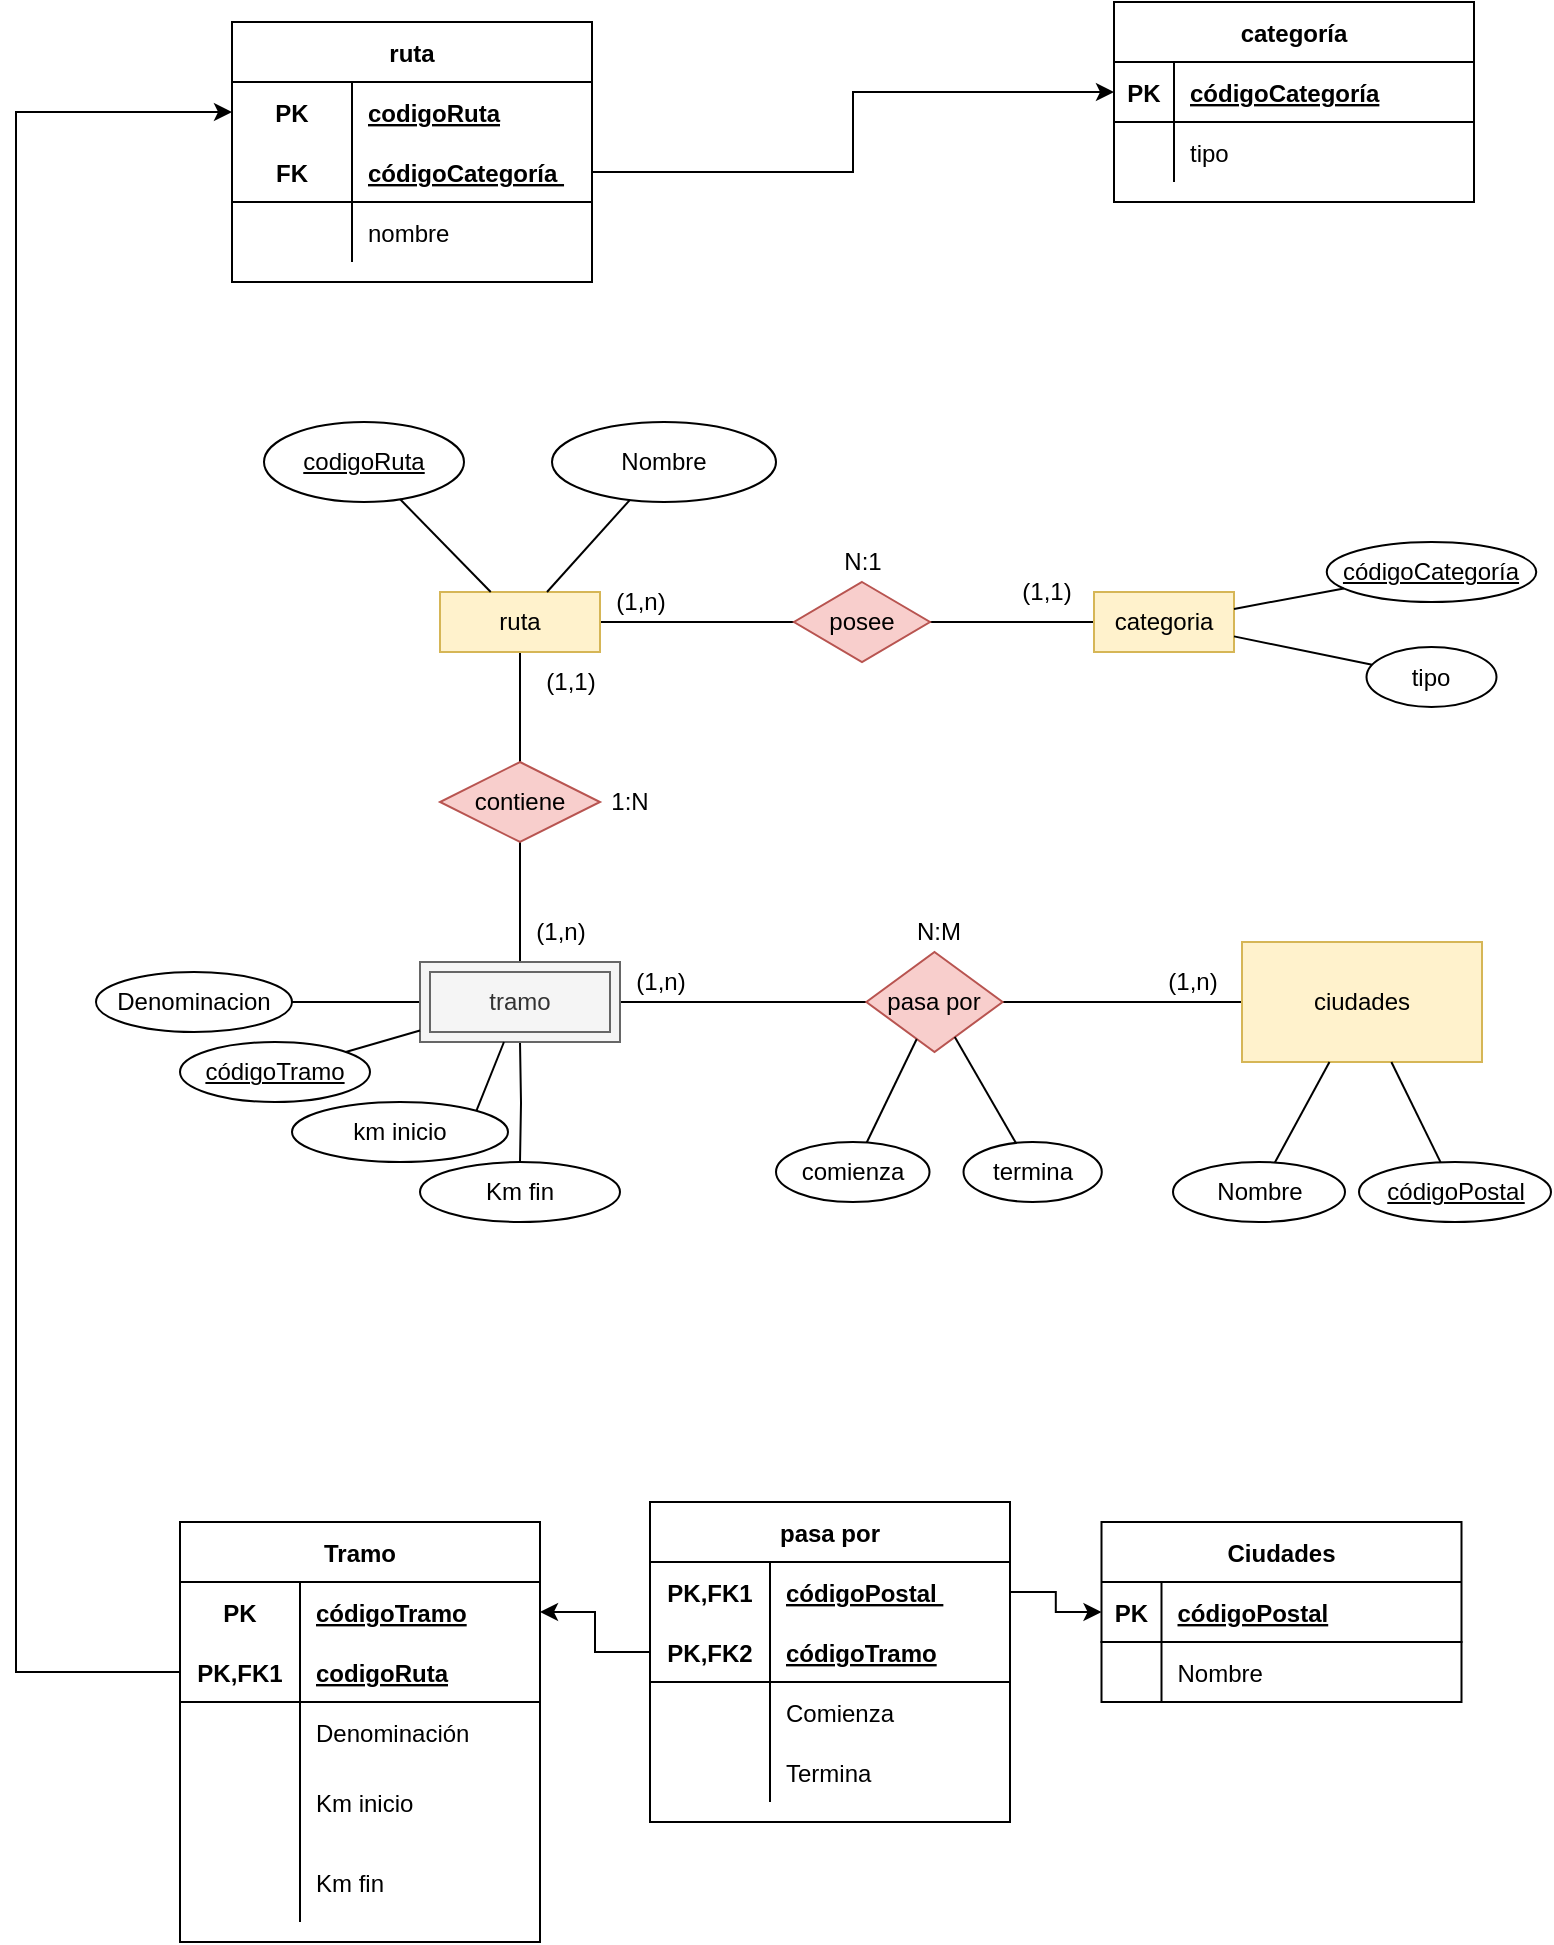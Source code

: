 <mxfile version="20.4.0" type="github">
  <diagram id="KRlwMLuU-Q57Mkn1bWSh" name="Page-1">
    <mxGraphModel dx="1100" dy="2101" grid="1" gridSize="10" guides="1" tooltips="1" connect="1" arrows="1" fold="1" page="1" pageScale="1" pageWidth="827" pageHeight="1169" math="0" shadow="0">
      <root>
        <mxCell id="0" />
        <mxCell id="1" parent="0" />
        <mxCell id="Nnzr_GY6lDxuYCMWYDKy-19" style="edgeStyle=orthogonalEdgeStyle;rounded=0;orthogonalLoop=1;jettySize=auto;html=1;endArrow=none;endFill=0;" parent="1" source="Nnzr_GY6lDxuYCMWYDKy-4" target="Nnzr_GY6lDxuYCMWYDKy-18" edge="1">
          <mxGeometry relative="1" as="geometry" />
        </mxCell>
        <mxCell id="3IoF0hXhuzRsBuDb1XvG-8" value="" style="edgeStyle=orthogonalEdgeStyle;rounded=0;orthogonalLoop=1;jettySize=auto;html=1;endArrow=none;endFill=0;" parent="1" source="Nnzr_GY6lDxuYCMWYDKy-4" target="3IoF0hXhuzRsBuDb1XvG-7" edge="1">
          <mxGeometry relative="1" as="geometry" />
        </mxCell>
        <mxCell id="Nnzr_GY6lDxuYCMWYDKy-4" value="ruta" style="whiteSpace=wrap;html=1;align=center;fillColor=#fff2cc;strokeColor=#d6b656;" parent="1" vertex="1">
          <mxGeometry x="222" y="-105" width="80" height="30" as="geometry" />
        </mxCell>
        <mxCell id="Nnzr_GY6lDxuYCMWYDKy-6" value="codigoRuta" style="ellipse;whiteSpace=wrap;html=1;align=center;fontStyle=4;" parent="1" vertex="1">
          <mxGeometry x="134" y="-190" width="100" height="40" as="geometry" />
        </mxCell>
        <mxCell id="Nnzr_GY6lDxuYCMWYDKy-20" style="edgeStyle=orthogonalEdgeStyle;rounded=0;orthogonalLoop=1;jettySize=auto;html=1;entryX=0.5;entryY=0;entryDx=0;entryDy=0;endArrow=none;endFill=0;" parent="1" source="Nnzr_GY6lDxuYCMWYDKy-18" target="Nnzr_GY6lDxuYCMWYDKy-32" edge="1">
          <mxGeometry relative="1" as="geometry">
            <mxPoint x="717" y="-290" as="targetPoint" />
          </mxGeometry>
        </mxCell>
        <mxCell id="Nnzr_GY6lDxuYCMWYDKy-18" value="contiene" style="shape=rhombus;perimeter=rhombusPerimeter;whiteSpace=wrap;html=1;align=center;fillColor=#f8cecc;strokeColor=#b85450;" parent="1" vertex="1">
          <mxGeometry x="222" y="-20" width="80" height="40" as="geometry" />
        </mxCell>
        <mxCell id="Nnzr_GY6lDxuYCMWYDKy-22" value="(1,n)" style="text;html=1;align=center;verticalAlign=middle;resizable=0;points=[];autosize=1;strokeColor=none;fillColor=none;" parent="1" vertex="1">
          <mxGeometry x="257" y="50" width="50" height="30" as="geometry" />
        </mxCell>
        <mxCell id="Nnzr_GY6lDxuYCMWYDKy-23" value="(1,1)" style="text;html=1;align=center;verticalAlign=middle;resizable=0;points=[];autosize=1;strokeColor=none;fillColor=none;" parent="1" vertex="1">
          <mxGeometry x="262" y="-75" width="50" height="30" as="geometry" />
        </mxCell>
        <mxCell id="Nnzr_GY6lDxuYCMWYDKy-24" value="km inicio" style="ellipse;whiteSpace=wrap;html=1;" parent="1" vertex="1">
          <mxGeometry x="148" y="150" width="108" height="30" as="geometry" />
        </mxCell>
        <mxCell id="Nnzr_GY6lDxuYCMWYDKy-28" value="Km fin" style="ellipse;whiteSpace=wrap;html=1;" parent="1" vertex="1">
          <mxGeometry x="212" y="180" width="100" height="30" as="geometry" />
        </mxCell>
        <mxCell id="Nnzr_GY6lDxuYCMWYDKy-38" value="" style="edgeStyle=orthogonalEdgeStyle;rounded=0;orthogonalLoop=1;jettySize=auto;html=1;endArrow=none;endFill=0;" parent="1" source="Nnzr_GY6lDxuYCMWYDKy-32" target="Nnzr_GY6lDxuYCMWYDKy-37" edge="1">
          <mxGeometry relative="1" as="geometry" />
        </mxCell>
        <mxCell id="3IoF0hXhuzRsBuDb1XvG-27" style="edgeStyle=orthogonalEdgeStyle;rounded=0;orthogonalLoop=1;jettySize=auto;html=1;exitX=0;exitY=1;exitDx=0;exitDy=0;endArrow=none;endFill=0;" parent="1" target="Nnzr_GY6lDxuYCMWYDKy-28" edge="1">
          <mxGeometry relative="1" as="geometry">
            <mxPoint x="262" y="120" as="sourcePoint" />
          </mxGeometry>
        </mxCell>
        <mxCell id="_XTWff0UPh5AKu2jDrgm-16" value="" style="edgeStyle=orthogonalEdgeStyle;rounded=0;orthogonalLoop=1;jettySize=auto;html=1;endArrow=none;endFill=0;" parent="1" source="Nnzr_GY6lDxuYCMWYDKy-32" target="_XTWff0UPh5AKu2jDrgm-15" edge="1">
          <mxGeometry relative="1" as="geometry" />
        </mxCell>
        <mxCell id="Nnzr_GY6lDxuYCMWYDKy-32" value="tramo" style="shape=ext;margin=3;double=1;whiteSpace=wrap;html=1;align=center;fillColor=#f5f5f5;fontColor=#333333;strokeColor=#666666;" parent="1" vertex="1">
          <mxGeometry x="212" y="80" width="100" height="40" as="geometry" />
        </mxCell>
        <mxCell id="Nnzr_GY6lDxuYCMWYDKy-41" value="" style="edgeStyle=orthogonalEdgeStyle;rounded=0;orthogonalLoop=1;jettySize=auto;html=1;endArrow=none;endFill=0;" parent="1" source="Nnzr_GY6lDxuYCMWYDKy-37" target="Nnzr_GY6lDxuYCMWYDKy-40" edge="1">
          <mxGeometry relative="1" as="geometry" />
        </mxCell>
        <mxCell id="Nnzr_GY6lDxuYCMWYDKy-37" value="pasa por" style="rhombus;whiteSpace=wrap;html=1;fillColor=#f8cecc;strokeColor=#b85450;" parent="1" vertex="1">
          <mxGeometry x="435.19" y="75" width="68.13" height="50" as="geometry" />
        </mxCell>
        <mxCell id="Nnzr_GY6lDxuYCMWYDKy-40" value="ciudades" style="whiteSpace=wrap;html=1;fillColor=#fff2cc;strokeColor=#d6b656;" parent="1" vertex="1">
          <mxGeometry x="623.0" y="70" width="120" height="60" as="geometry" />
        </mxCell>
        <mxCell id="Nnzr_GY6lDxuYCMWYDKy-42" value="(1,n)" style="text;html=1;align=center;verticalAlign=middle;resizable=0;points=[];autosize=1;strokeColor=none;fillColor=none;" parent="1" vertex="1">
          <mxGeometry x="573" y="75" width="50" height="30" as="geometry" />
        </mxCell>
        <mxCell id="Nnzr_GY6lDxuYCMWYDKy-43" value="Nombre" style="ellipse;whiteSpace=wrap;html=1;align=center;" parent="1" vertex="1">
          <mxGeometry x="588.5" y="180" width="86" height="30" as="geometry" />
        </mxCell>
        <mxCell id="Nnzr_GY6lDxuYCMWYDKy-45" value="códigoPostal" style="ellipse;whiteSpace=wrap;html=1;align=center;fontStyle=4;" parent="1" vertex="1">
          <mxGeometry x="681.5" y="180" width="96" height="30" as="geometry" />
        </mxCell>
        <mxCell id="Nnzr_GY6lDxuYCMWYDKy-47" value="(1,n)" style="text;html=1;align=center;verticalAlign=middle;resizable=0;points=[];autosize=1;strokeColor=none;fillColor=none;" parent="1" vertex="1">
          <mxGeometry x="307" y="75" width="50" height="30" as="geometry" />
        </mxCell>
        <mxCell id="Nnzr_GY6lDxuYCMWYDKy-60" value="termina" style="ellipse;whiteSpace=wrap;html=1;" parent="1" vertex="1">
          <mxGeometry x="483.76" y="170" width="69.14" height="30" as="geometry" />
        </mxCell>
        <mxCell id="Nnzr_GY6lDxuYCMWYDKy-62" value="comienza" style="ellipse;whiteSpace=wrap;html=1;" parent="1" vertex="1">
          <mxGeometry x="390" y="170" width="76.76" height="30" as="geometry" />
        </mxCell>
        <mxCell id="Nnzr_GY6lDxuYCMWYDKy-64" value="códigoTramo" style="ellipse;whiteSpace=wrap;html=1;align=center;fontStyle=4;" parent="1" vertex="1">
          <mxGeometry x="92" y="120" width="95" height="30" as="geometry" />
        </mxCell>
        <mxCell id="3IoF0hXhuzRsBuDb1XvG-1" value="1:N" style="text;html=1;strokeColor=none;fillColor=none;align=center;verticalAlign=middle;whiteSpace=wrap;rounded=0;" parent="1" vertex="1">
          <mxGeometry x="287" y="-15" width="60" height="30" as="geometry" />
        </mxCell>
        <mxCell id="3IoF0hXhuzRsBuDb1XvG-10" value="" style="edgeStyle=orthogonalEdgeStyle;rounded=0;orthogonalLoop=1;jettySize=auto;html=1;endArrow=none;endFill=0;" parent="1" source="3IoF0hXhuzRsBuDb1XvG-7" target="3IoF0hXhuzRsBuDb1XvG-9" edge="1">
          <mxGeometry relative="1" as="geometry" />
        </mxCell>
        <mxCell id="3IoF0hXhuzRsBuDb1XvG-7" value="posee" style="rhombus;whiteSpace=wrap;html=1;labelBackgroundColor=none;fillColor=#f8cecc;strokeColor=#b85450;" parent="1" vertex="1">
          <mxGeometry x="399" y="-110" width="68" height="40" as="geometry" />
        </mxCell>
        <mxCell id="3IoF0hXhuzRsBuDb1XvG-9" value="categoria" style="whiteSpace=wrap;html=1;fillColor=#fff2cc;strokeColor=#d6b656;" parent="1" vertex="1">
          <mxGeometry x="549" y="-105" width="70" height="30" as="geometry" />
        </mxCell>
        <mxCell id="3IoF0hXhuzRsBuDb1XvG-11" value="tipo" style="ellipse;whiteSpace=wrap;html=1;" parent="1" vertex="1">
          <mxGeometry x="685.25" y="-77.5" width="65" height="30" as="geometry" />
        </mxCell>
        <mxCell id="3IoF0hXhuzRsBuDb1XvG-13" value="Nombre" style="ellipse;whiteSpace=wrap;html=1;" parent="1" vertex="1">
          <mxGeometry x="278" y="-190" width="112" height="40" as="geometry" />
        </mxCell>
        <mxCell id="3IoF0hXhuzRsBuDb1XvG-15" value="códigoCategoría" style="ellipse;whiteSpace=wrap;html=1;align=center;fontStyle=4;" parent="1" vertex="1">
          <mxGeometry x="665.38" y="-130" width="104.75" height="30" as="geometry" />
        </mxCell>
        <mxCell id="3IoF0hXhuzRsBuDb1XvG-17" value="(1,1)" style="text;html=1;align=center;verticalAlign=middle;resizable=0;points=[];autosize=1;strokeColor=none;fillColor=none;" parent="1" vertex="1">
          <mxGeometry x="500" y="-120" width="50" height="30" as="geometry" />
        </mxCell>
        <mxCell id="3IoF0hXhuzRsBuDb1XvG-18" value="(1,n)" style="text;html=1;align=center;verticalAlign=middle;resizable=0;points=[];autosize=1;strokeColor=none;fillColor=none;" parent="1" vertex="1">
          <mxGeometry x="297" y="-115" width="50" height="30" as="geometry" />
        </mxCell>
        <mxCell id="3IoF0hXhuzRsBuDb1XvG-19" value="N:1" style="text;html=1;align=center;verticalAlign=middle;resizable=0;points=[];autosize=1;strokeColor=none;fillColor=none;" parent="1" vertex="1">
          <mxGeometry x="413" y="-135" width="40" height="30" as="geometry" />
        </mxCell>
        <mxCell id="3IoF0hXhuzRsBuDb1XvG-20" value="N:M" style="text;html=1;align=center;verticalAlign=middle;resizable=0;points=[];autosize=1;strokeColor=none;fillColor=none;" parent="1" vertex="1">
          <mxGeometry x="446.45" y="50" width="50" height="30" as="geometry" />
        </mxCell>
        <mxCell id="_XTWff0UPh5AKu2jDrgm-4" value="" style="endArrow=none;html=1;rounded=0;" parent="1" source="Nnzr_GY6lDxuYCMWYDKy-62" target="Nnzr_GY6lDxuYCMWYDKy-37" edge="1">
          <mxGeometry width="50" height="50" relative="1" as="geometry">
            <mxPoint x="357.761" y="160.506" as="sourcePoint" />
            <mxPoint x="331.923" y="130" as="targetPoint" />
          </mxGeometry>
        </mxCell>
        <mxCell id="_XTWff0UPh5AKu2jDrgm-5" value="" style="endArrow=none;html=1;rounded=0;" parent="1" source="Nnzr_GY6lDxuYCMWYDKy-60" target="Nnzr_GY6lDxuYCMWYDKy-37" edge="1">
          <mxGeometry width="50" height="50" relative="1" as="geometry">
            <mxPoint x="445.31" y="180.247" as="sourcePoint" />
            <mxPoint x="470.369" y="128.479" as="targetPoint" />
          </mxGeometry>
        </mxCell>
        <mxCell id="_XTWff0UPh5AKu2jDrgm-7" value="" style="endArrow=none;html=1;rounded=0;" parent="1" source="Nnzr_GY6lDxuYCMWYDKy-43" target="Nnzr_GY6lDxuYCMWYDKy-40" edge="1">
          <mxGeometry width="50" height="50" relative="1" as="geometry">
            <mxPoint x="520.069" y="180.435" as="sourcePoint" />
            <mxPoint x="489.393" y="127.56" as="targetPoint" />
          </mxGeometry>
        </mxCell>
        <mxCell id="_XTWff0UPh5AKu2jDrgm-8" value="" style="endArrow=none;html=1;rounded=0;" parent="1" source="Nnzr_GY6lDxuYCMWYDKy-45" target="Nnzr_GY6lDxuYCMWYDKy-40" edge="1">
          <mxGeometry width="50" height="50" relative="1" as="geometry">
            <mxPoint x="649.438" y="190.258" as="sourcePoint" />
            <mxPoint x="676.737" y="140" as="targetPoint" />
          </mxGeometry>
        </mxCell>
        <mxCell id="_XTWff0UPh5AKu2jDrgm-9" value="" style="endArrow=none;html=1;rounded=0;exitX=1;exitY=0;exitDx=0;exitDy=0;" parent="1" source="Nnzr_GY6lDxuYCMWYDKy-24" target="Nnzr_GY6lDxuYCMWYDKy-32" edge="1">
          <mxGeometry width="50" height="50" relative="1" as="geometry">
            <mxPoint x="314.761" y="160.506" as="sourcePoint" />
            <mxPoint x="288.923" y="130" as="targetPoint" />
          </mxGeometry>
        </mxCell>
        <mxCell id="_XTWff0UPh5AKu2jDrgm-10" value="" style="endArrow=none;html=1;rounded=0;" parent="1" source="Nnzr_GY6lDxuYCMWYDKy-64" target="Nnzr_GY6lDxuYCMWYDKy-32" edge="1">
          <mxGeometry width="50" height="50" relative="1" as="geometry">
            <mxPoint x="214.184" y="194.393" as="sourcePoint" />
            <mxPoint x="258.298" y="130" as="targetPoint" />
          </mxGeometry>
        </mxCell>
        <mxCell id="_XTWff0UPh5AKu2jDrgm-11" value="" style="endArrow=none;html=1;rounded=0;" parent="1" source="Nnzr_GY6lDxuYCMWYDKy-6" target="Nnzr_GY6lDxuYCMWYDKy-4" edge="1">
          <mxGeometry width="50" height="50" relative="1" as="geometry">
            <mxPoint x="400" y="80" as="sourcePoint" />
            <mxPoint x="450" y="30" as="targetPoint" />
          </mxGeometry>
        </mxCell>
        <mxCell id="_XTWff0UPh5AKu2jDrgm-12" value="" style="endArrow=none;html=1;rounded=0;" parent="1" source="3IoF0hXhuzRsBuDb1XvG-13" target="Nnzr_GY6lDxuYCMWYDKy-4" edge="1">
          <mxGeometry width="50" height="50" relative="1" as="geometry">
            <mxPoint x="212.074" y="-141.352" as="sourcePoint" />
            <mxPoint x="257.375" y="-95" as="targetPoint" />
          </mxGeometry>
        </mxCell>
        <mxCell id="_XTWff0UPh5AKu2jDrgm-13" value="" style="endArrow=none;html=1;rounded=0;" parent="1" source="3IoF0hXhuzRsBuDb1XvG-9" target="3IoF0hXhuzRsBuDb1XvG-11" edge="1">
          <mxGeometry width="50" height="50" relative="1" as="geometry">
            <mxPoint x="400" y="80" as="sourcePoint" />
            <mxPoint x="450" y="30" as="targetPoint" />
          </mxGeometry>
        </mxCell>
        <mxCell id="_XTWff0UPh5AKu2jDrgm-14" value="" style="endArrow=none;html=1;rounded=0;" parent="1" source="3IoF0hXhuzRsBuDb1XvG-9" target="3IoF0hXhuzRsBuDb1XvG-15" edge="1">
          <mxGeometry width="50" height="50" relative="1" as="geometry">
            <mxPoint x="629" y="-72.778" as="sourcePoint" />
            <mxPoint x="698.001" y="-58.539" as="targetPoint" />
          </mxGeometry>
        </mxCell>
        <mxCell id="_XTWff0UPh5AKu2jDrgm-15" value="Denominacion" style="ellipse;whiteSpace=wrap;html=1;" parent="1" vertex="1">
          <mxGeometry x="50" y="85" width="98" height="30" as="geometry" />
        </mxCell>
        <mxCell id="AWutIlc_fmnR06b87aIu-14" value="Tramo" style="shape=table;startSize=30;container=1;collapsible=1;childLayout=tableLayout;fixedRows=1;rowLines=0;fontStyle=1;align=center;resizeLast=1;" vertex="1" parent="1">
          <mxGeometry x="92" y="360" width="180" height="210" as="geometry" />
        </mxCell>
        <mxCell id="AWutIlc_fmnR06b87aIu-15" value="" style="shape=tableRow;horizontal=0;startSize=0;swimlaneHead=0;swimlaneBody=0;fillColor=none;collapsible=0;dropTarget=0;points=[[0,0.5],[1,0.5]];portConstraint=eastwest;top=0;left=0;right=0;bottom=0;" vertex="1" parent="AWutIlc_fmnR06b87aIu-14">
          <mxGeometry y="30" width="180" height="30" as="geometry" />
        </mxCell>
        <mxCell id="AWutIlc_fmnR06b87aIu-16" value="PK" style="shape=partialRectangle;connectable=0;fillColor=none;top=0;left=0;bottom=0;right=0;fontStyle=1;overflow=hidden;" vertex="1" parent="AWutIlc_fmnR06b87aIu-15">
          <mxGeometry width="60" height="30" as="geometry">
            <mxRectangle width="60" height="30" as="alternateBounds" />
          </mxGeometry>
        </mxCell>
        <mxCell id="AWutIlc_fmnR06b87aIu-17" value="códigoTramo" style="shape=partialRectangle;connectable=0;fillColor=none;top=0;left=0;bottom=0;right=0;align=left;spacingLeft=6;fontStyle=5;overflow=hidden;" vertex="1" parent="AWutIlc_fmnR06b87aIu-15">
          <mxGeometry x="60" width="120" height="30" as="geometry">
            <mxRectangle width="120" height="30" as="alternateBounds" />
          </mxGeometry>
        </mxCell>
        <mxCell id="AWutIlc_fmnR06b87aIu-18" value="" style="shape=tableRow;horizontal=0;startSize=0;swimlaneHead=0;swimlaneBody=0;fillColor=none;collapsible=0;dropTarget=0;points=[[0,0.5],[1,0.5]];portConstraint=eastwest;top=0;left=0;right=0;bottom=1;" vertex="1" parent="AWutIlc_fmnR06b87aIu-14">
          <mxGeometry y="60" width="180" height="30" as="geometry" />
        </mxCell>
        <mxCell id="AWutIlc_fmnR06b87aIu-19" value="PK,FK1" style="shape=partialRectangle;connectable=0;fillColor=none;top=0;left=0;bottom=0;right=0;fontStyle=1;overflow=hidden;" vertex="1" parent="AWutIlc_fmnR06b87aIu-18">
          <mxGeometry width="60" height="30" as="geometry">
            <mxRectangle width="60" height="30" as="alternateBounds" />
          </mxGeometry>
        </mxCell>
        <mxCell id="AWutIlc_fmnR06b87aIu-20" value="codigoRuta" style="shape=partialRectangle;connectable=0;fillColor=none;top=0;left=0;bottom=0;right=0;align=left;spacingLeft=6;fontStyle=5;overflow=hidden;" vertex="1" parent="AWutIlc_fmnR06b87aIu-18">
          <mxGeometry x="60" width="120" height="30" as="geometry">
            <mxRectangle width="120" height="30" as="alternateBounds" />
          </mxGeometry>
        </mxCell>
        <mxCell id="AWutIlc_fmnR06b87aIu-21" value="" style="shape=tableRow;horizontal=0;startSize=0;swimlaneHead=0;swimlaneBody=0;fillColor=none;collapsible=0;dropTarget=0;points=[[0,0.5],[1,0.5]];portConstraint=eastwest;top=0;left=0;right=0;bottom=0;" vertex="1" parent="AWutIlc_fmnR06b87aIu-14">
          <mxGeometry y="90" width="180" height="30" as="geometry" />
        </mxCell>
        <mxCell id="AWutIlc_fmnR06b87aIu-22" value="" style="shape=partialRectangle;connectable=0;fillColor=none;top=0;left=0;bottom=0;right=0;editable=1;overflow=hidden;" vertex="1" parent="AWutIlc_fmnR06b87aIu-21">
          <mxGeometry width="60" height="30" as="geometry">
            <mxRectangle width="60" height="30" as="alternateBounds" />
          </mxGeometry>
        </mxCell>
        <mxCell id="AWutIlc_fmnR06b87aIu-23" value="Denominación " style="shape=partialRectangle;connectable=0;fillColor=none;top=0;left=0;bottom=0;right=0;align=left;spacingLeft=6;overflow=hidden;" vertex="1" parent="AWutIlc_fmnR06b87aIu-21">
          <mxGeometry x="60" width="120" height="30" as="geometry">
            <mxRectangle width="120" height="30" as="alternateBounds" />
          </mxGeometry>
        </mxCell>
        <mxCell id="AWutIlc_fmnR06b87aIu-24" value="" style="shape=tableRow;horizontal=0;startSize=0;swimlaneHead=0;swimlaneBody=0;fillColor=none;collapsible=0;dropTarget=0;points=[[0,0.5],[1,0.5]];portConstraint=eastwest;top=0;left=0;right=0;bottom=0;" vertex="1" parent="AWutIlc_fmnR06b87aIu-14">
          <mxGeometry y="120" width="180" height="40" as="geometry" />
        </mxCell>
        <mxCell id="AWutIlc_fmnR06b87aIu-25" value="" style="shape=partialRectangle;connectable=0;fillColor=none;top=0;left=0;bottom=0;right=0;editable=1;overflow=hidden;" vertex="1" parent="AWutIlc_fmnR06b87aIu-24">
          <mxGeometry width="60" height="40" as="geometry">
            <mxRectangle width="60" height="40" as="alternateBounds" />
          </mxGeometry>
        </mxCell>
        <mxCell id="AWutIlc_fmnR06b87aIu-26" value="Km inicio" style="shape=partialRectangle;connectable=0;fillColor=none;top=0;left=0;bottom=0;right=0;align=left;spacingLeft=6;overflow=hidden;" vertex="1" parent="AWutIlc_fmnR06b87aIu-24">
          <mxGeometry x="60" width="120" height="40" as="geometry">
            <mxRectangle width="120" height="40" as="alternateBounds" />
          </mxGeometry>
        </mxCell>
        <mxCell id="AWutIlc_fmnR06b87aIu-29" value="" style="shape=tableRow;horizontal=0;startSize=0;swimlaneHead=0;swimlaneBody=0;fillColor=none;collapsible=0;dropTarget=0;points=[[0,0.5],[1,0.5]];portConstraint=eastwest;top=0;left=0;right=0;bottom=0;" vertex="1" parent="AWutIlc_fmnR06b87aIu-14">
          <mxGeometry y="160" width="180" height="40" as="geometry" />
        </mxCell>
        <mxCell id="AWutIlc_fmnR06b87aIu-30" value="" style="shape=partialRectangle;connectable=0;fillColor=none;top=0;left=0;bottom=0;right=0;editable=1;overflow=hidden;" vertex="1" parent="AWutIlc_fmnR06b87aIu-29">
          <mxGeometry width="60" height="40" as="geometry">
            <mxRectangle width="60" height="40" as="alternateBounds" />
          </mxGeometry>
        </mxCell>
        <mxCell id="AWutIlc_fmnR06b87aIu-31" value="Km fin" style="shape=partialRectangle;connectable=0;fillColor=none;top=0;left=0;bottom=0;right=0;align=left;spacingLeft=6;overflow=hidden;" vertex="1" parent="AWutIlc_fmnR06b87aIu-29">
          <mxGeometry x="60" width="120" height="40" as="geometry">
            <mxRectangle width="120" height="40" as="alternateBounds" />
          </mxGeometry>
        </mxCell>
        <mxCell id="AWutIlc_fmnR06b87aIu-32" style="edgeStyle=orthogonalEdgeStyle;rounded=0;orthogonalLoop=1;jettySize=auto;html=1;exitX=0;exitY=0.5;exitDx=0;exitDy=0;" edge="1" parent="1" source="AWutIlc_fmnR06b87aIu-18" target="AWutIlc_fmnR06b87aIu-91">
          <mxGeometry relative="1" as="geometry">
            <mxPoint x="118" y="-330" as="targetPoint" />
            <Array as="points">
              <mxPoint x="10" y="435" />
              <mxPoint x="10" y="-345" />
            </Array>
          </mxGeometry>
        </mxCell>
        <mxCell id="AWutIlc_fmnR06b87aIu-33" value="Ciudades" style="shape=table;startSize=30;container=1;collapsible=1;childLayout=tableLayout;fixedRows=1;rowLines=0;fontStyle=1;align=center;resizeLast=1;" vertex="1" parent="1">
          <mxGeometry x="552.75" y="360" width="180" height="90" as="geometry" />
        </mxCell>
        <mxCell id="AWutIlc_fmnR06b87aIu-34" value="" style="shape=tableRow;horizontal=0;startSize=0;swimlaneHead=0;swimlaneBody=0;fillColor=none;collapsible=0;dropTarget=0;points=[[0,0.5],[1,0.5]];portConstraint=eastwest;top=0;left=0;right=0;bottom=1;" vertex="1" parent="AWutIlc_fmnR06b87aIu-33">
          <mxGeometry y="30" width="180" height="30" as="geometry" />
        </mxCell>
        <mxCell id="AWutIlc_fmnR06b87aIu-35" value="PK" style="shape=partialRectangle;connectable=0;fillColor=none;top=0;left=0;bottom=0;right=0;fontStyle=1;overflow=hidden;" vertex="1" parent="AWutIlc_fmnR06b87aIu-34">
          <mxGeometry width="30" height="30" as="geometry">
            <mxRectangle width="30" height="30" as="alternateBounds" />
          </mxGeometry>
        </mxCell>
        <mxCell id="AWutIlc_fmnR06b87aIu-36" value="códigoPostal" style="shape=partialRectangle;connectable=0;fillColor=none;top=0;left=0;bottom=0;right=0;align=left;spacingLeft=6;fontStyle=5;overflow=hidden;" vertex="1" parent="AWutIlc_fmnR06b87aIu-34">
          <mxGeometry x="30" width="150" height="30" as="geometry">
            <mxRectangle width="150" height="30" as="alternateBounds" />
          </mxGeometry>
        </mxCell>
        <mxCell id="AWutIlc_fmnR06b87aIu-37" value="" style="shape=tableRow;horizontal=0;startSize=0;swimlaneHead=0;swimlaneBody=0;fillColor=none;collapsible=0;dropTarget=0;points=[[0,0.5],[1,0.5]];portConstraint=eastwest;top=0;left=0;right=0;bottom=0;" vertex="1" parent="AWutIlc_fmnR06b87aIu-33">
          <mxGeometry y="60" width="180" height="30" as="geometry" />
        </mxCell>
        <mxCell id="AWutIlc_fmnR06b87aIu-38" value="" style="shape=partialRectangle;connectable=0;fillColor=none;top=0;left=0;bottom=0;right=0;editable=1;overflow=hidden;" vertex="1" parent="AWutIlc_fmnR06b87aIu-37">
          <mxGeometry width="30" height="30" as="geometry">
            <mxRectangle width="30" height="30" as="alternateBounds" />
          </mxGeometry>
        </mxCell>
        <mxCell id="AWutIlc_fmnR06b87aIu-39" value="Nombre" style="shape=partialRectangle;connectable=0;fillColor=none;top=0;left=0;bottom=0;right=0;align=left;spacingLeft=6;overflow=hidden;" vertex="1" parent="AWutIlc_fmnR06b87aIu-37">
          <mxGeometry x="30" width="150" height="30" as="geometry">
            <mxRectangle width="150" height="30" as="alternateBounds" />
          </mxGeometry>
        </mxCell>
        <mxCell id="AWutIlc_fmnR06b87aIu-46" value="pasa por" style="shape=table;startSize=30;container=1;collapsible=1;childLayout=tableLayout;fixedRows=1;rowLines=0;fontStyle=1;align=center;resizeLast=1;" vertex="1" parent="1">
          <mxGeometry x="327" y="350" width="180" height="160" as="geometry" />
        </mxCell>
        <mxCell id="AWutIlc_fmnR06b87aIu-47" value="" style="shape=tableRow;horizontal=0;startSize=0;swimlaneHead=0;swimlaneBody=0;fillColor=none;collapsible=0;dropTarget=0;points=[[0,0.5],[1,0.5]];portConstraint=eastwest;top=0;left=0;right=0;bottom=0;" vertex="1" parent="AWutIlc_fmnR06b87aIu-46">
          <mxGeometry y="30" width="180" height="30" as="geometry" />
        </mxCell>
        <mxCell id="AWutIlc_fmnR06b87aIu-48" value="PK,FK1" style="shape=partialRectangle;connectable=0;fillColor=none;top=0;left=0;bottom=0;right=0;fontStyle=1;overflow=hidden;" vertex="1" parent="AWutIlc_fmnR06b87aIu-47">
          <mxGeometry width="60" height="30" as="geometry">
            <mxRectangle width="60" height="30" as="alternateBounds" />
          </mxGeometry>
        </mxCell>
        <mxCell id="AWutIlc_fmnR06b87aIu-49" value="códigoPostal " style="shape=partialRectangle;connectable=0;fillColor=none;top=0;left=0;bottom=0;right=0;align=left;spacingLeft=6;fontStyle=5;overflow=hidden;" vertex="1" parent="AWutIlc_fmnR06b87aIu-47">
          <mxGeometry x="60" width="120" height="30" as="geometry">
            <mxRectangle width="120" height="30" as="alternateBounds" />
          </mxGeometry>
        </mxCell>
        <mxCell id="AWutIlc_fmnR06b87aIu-50" value="" style="shape=tableRow;horizontal=0;startSize=0;swimlaneHead=0;swimlaneBody=0;fillColor=none;collapsible=0;dropTarget=0;points=[[0,0.5],[1,0.5]];portConstraint=eastwest;top=0;left=0;right=0;bottom=1;" vertex="1" parent="AWutIlc_fmnR06b87aIu-46">
          <mxGeometry y="60" width="180" height="30" as="geometry" />
        </mxCell>
        <mxCell id="AWutIlc_fmnR06b87aIu-51" value="PK,FK2" style="shape=partialRectangle;connectable=0;fillColor=none;top=0;left=0;bottom=0;right=0;fontStyle=1;overflow=hidden;" vertex="1" parent="AWutIlc_fmnR06b87aIu-50">
          <mxGeometry width="60" height="30" as="geometry">
            <mxRectangle width="60" height="30" as="alternateBounds" />
          </mxGeometry>
        </mxCell>
        <mxCell id="AWutIlc_fmnR06b87aIu-52" value="códigoTramo" style="shape=partialRectangle;connectable=0;fillColor=none;top=0;left=0;bottom=0;right=0;align=left;spacingLeft=6;fontStyle=5;overflow=hidden;" vertex="1" parent="AWutIlc_fmnR06b87aIu-50">
          <mxGeometry x="60" width="120" height="30" as="geometry">
            <mxRectangle width="120" height="30" as="alternateBounds" />
          </mxGeometry>
        </mxCell>
        <mxCell id="AWutIlc_fmnR06b87aIu-53" value="" style="shape=tableRow;horizontal=0;startSize=0;swimlaneHead=0;swimlaneBody=0;fillColor=none;collapsible=0;dropTarget=0;points=[[0,0.5],[1,0.5]];portConstraint=eastwest;top=0;left=0;right=0;bottom=0;" vertex="1" parent="AWutIlc_fmnR06b87aIu-46">
          <mxGeometry y="90" width="180" height="30" as="geometry" />
        </mxCell>
        <mxCell id="AWutIlc_fmnR06b87aIu-54" value="" style="shape=partialRectangle;connectable=0;fillColor=none;top=0;left=0;bottom=0;right=0;editable=1;overflow=hidden;" vertex="1" parent="AWutIlc_fmnR06b87aIu-53">
          <mxGeometry width="60" height="30" as="geometry">
            <mxRectangle width="60" height="30" as="alternateBounds" />
          </mxGeometry>
        </mxCell>
        <mxCell id="AWutIlc_fmnR06b87aIu-55" value="Comienza" style="shape=partialRectangle;connectable=0;fillColor=none;top=0;left=0;bottom=0;right=0;align=left;spacingLeft=6;overflow=hidden;" vertex="1" parent="AWutIlc_fmnR06b87aIu-53">
          <mxGeometry x="60" width="120" height="30" as="geometry">
            <mxRectangle width="120" height="30" as="alternateBounds" />
          </mxGeometry>
        </mxCell>
        <mxCell id="AWutIlc_fmnR06b87aIu-56" value="" style="shape=tableRow;horizontal=0;startSize=0;swimlaneHead=0;swimlaneBody=0;fillColor=none;collapsible=0;dropTarget=0;points=[[0,0.5],[1,0.5]];portConstraint=eastwest;top=0;left=0;right=0;bottom=0;" vertex="1" parent="AWutIlc_fmnR06b87aIu-46">
          <mxGeometry y="120" width="180" height="30" as="geometry" />
        </mxCell>
        <mxCell id="AWutIlc_fmnR06b87aIu-57" value="" style="shape=partialRectangle;connectable=0;fillColor=none;top=0;left=0;bottom=0;right=0;editable=1;overflow=hidden;" vertex="1" parent="AWutIlc_fmnR06b87aIu-56">
          <mxGeometry width="60" height="30" as="geometry">
            <mxRectangle width="60" height="30" as="alternateBounds" />
          </mxGeometry>
        </mxCell>
        <mxCell id="AWutIlc_fmnR06b87aIu-58" value="Termina" style="shape=partialRectangle;connectable=0;fillColor=none;top=0;left=0;bottom=0;right=0;align=left;spacingLeft=6;overflow=hidden;" vertex="1" parent="AWutIlc_fmnR06b87aIu-56">
          <mxGeometry x="60" width="120" height="30" as="geometry">
            <mxRectangle width="120" height="30" as="alternateBounds" />
          </mxGeometry>
        </mxCell>
        <mxCell id="AWutIlc_fmnR06b87aIu-59" style="edgeStyle=orthogonalEdgeStyle;rounded=0;orthogonalLoop=1;jettySize=auto;html=1;exitX=1;exitY=0.5;exitDx=0;exitDy=0;" edge="1" parent="1" source="AWutIlc_fmnR06b87aIu-47" target="AWutIlc_fmnR06b87aIu-34">
          <mxGeometry relative="1" as="geometry" />
        </mxCell>
        <mxCell id="AWutIlc_fmnR06b87aIu-60" style="edgeStyle=orthogonalEdgeStyle;rounded=0;orthogonalLoop=1;jettySize=auto;html=1;exitX=0;exitY=0.5;exitDx=0;exitDy=0;entryX=1;entryY=0.5;entryDx=0;entryDy=0;" edge="1" parent="1" source="AWutIlc_fmnR06b87aIu-50" target="AWutIlc_fmnR06b87aIu-15">
          <mxGeometry relative="1" as="geometry" />
        </mxCell>
        <mxCell id="AWutIlc_fmnR06b87aIu-61" value="categoría" style="shape=table;startSize=30;container=1;collapsible=1;childLayout=tableLayout;fixedRows=1;rowLines=0;fontStyle=1;align=center;resizeLast=1;" vertex="1" parent="1">
          <mxGeometry x="559" y="-400" width="180" height="100" as="geometry" />
        </mxCell>
        <mxCell id="AWutIlc_fmnR06b87aIu-62" value="" style="shape=tableRow;horizontal=0;startSize=0;swimlaneHead=0;swimlaneBody=0;fillColor=none;collapsible=0;dropTarget=0;points=[[0,0.5],[1,0.5]];portConstraint=eastwest;top=0;left=0;right=0;bottom=1;" vertex="1" parent="AWutIlc_fmnR06b87aIu-61">
          <mxGeometry y="30" width="180" height="30" as="geometry" />
        </mxCell>
        <mxCell id="AWutIlc_fmnR06b87aIu-63" value="PK" style="shape=partialRectangle;connectable=0;fillColor=none;top=0;left=0;bottom=0;right=0;fontStyle=1;overflow=hidden;" vertex="1" parent="AWutIlc_fmnR06b87aIu-62">
          <mxGeometry width="30" height="30" as="geometry">
            <mxRectangle width="30" height="30" as="alternateBounds" />
          </mxGeometry>
        </mxCell>
        <mxCell id="AWutIlc_fmnR06b87aIu-64" value="códigoCategoría" style="shape=partialRectangle;connectable=0;fillColor=none;top=0;left=0;bottom=0;right=0;align=left;spacingLeft=6;fontStyle=5;overflow=hidden;" vertex="1" parent="AWutIlc_fmnR06b87aIu-62">
          <mxGeometry x="30" width="150" height="30" as="geometry">
            <mxRectangle width="150" height="30" as="alternateBounds" />
          </mxGeometry>
        </mxCell>
        <mxCell id="AWutIlc_fmnR06b87aIu-65" value="" style="shape=tableRow;horizontal=0;startSize=0;swimlaneHead=0;swimlaneBody=0;fillColor=none;collapsible=0;dropTarget=0;points=[[0,0.5],[1,0.5]];portConstraint=eastwest;top=0;left=0;right=0;bottom=0;" vertex="1" parent="AWutIlc_fmnR06b87aIu-61">
          <mxGeometry y="60" width="180" height="30" as="geometry" />
        </mxCell>
        <mxCell id="AWutIlc_fmnR06b87aIu-66" value="" style="shape=partialRectangle;connectable=0;fillColor=none;top=0;left=0;bottom=0;right=0;editable=1;overflow=hidden;" vertex="1" parent="AWutIlc_fmnR06b87aIu-65">
          <mxGeometry width="30" height="30" as="geometry">
            <mxRectangle width="30" height="30" as="alternateBounds" />
          </mxGeometry>
        </mxCell>
        <mxCell id="AWutIlc_fmnR06b87aIu-67" value="tipo" style="shape=partialRectangle;connectable=0;fillColor=none;top=0;left=0;bottom=0;right=0;align=left;spacingLeft=6;overflow=hidden;" vertex="1" parent="AWutIlc_fmnR06b87aIu-65">
          <mxGeometry x="30" width="150" height="30" as="geometry">
            <mxRectangle width="150" height="30" as="alternateBounds" />
          </mxGeometry>
        </mxCell>
        <mxCell id="AWutIlc_fmnR06b87aIu-90" value="ruta" style="shape=table;startSize=30;container=1;collapsible=1;childLayout=tableLayout;fixedRows=1;rowLines=0;fontStyle=1;align=center;resizeLast=1;" vertex="1" parent="1">
          <mxGeometry x="118" y="-390" width="180" height="130" as="geometry" />
        </mxCell>
        <mxCell id="AWutIlc_fmnR06b87aIu-91" value="" style="shape=tableRow;horizontal=0;startSize=0;swimlaneHead=0;swimlaneBody=0;fillColor=none;collapsible=0;dropTarget=0;points=[[0,0.5],[1,0.5]];portConstraint=eastwest;top=0;left=0;right=0;bottom=0;" vertex="1" parent="AWutIlc_fmnR06b87aIu-90">
          <mxGeometry y="30" width="180" height="30" as="geometry" />
        </mxCell>
        <mxCell id="AWutIlc_fmnR06b87aIu-92" value="PK" style="shape=partialRectangle;connectable=0;fillColor=none;top=0;left=0;bottom=0;right=0;fontStyle=1;overflow=hidden;" vertex="1" parent="AWutIlc_fmnR06b87aIu-91">
          <mxGeometry width="60" height="30" as="geometry">
            <mxRectangle width="60" height="30" as="alternateBounds" />
          </mxGeometry>
        </mxCell>
        <mxCell id="AWutIlc_fmnR06b87aIu-93" value="codigoRuta" style="shape=partialRectangle;connectable=0;fillColor=none;top=0;left=0;bottom=0;right=0;align=left;spacingLeft=6;fontStyle=5;overflow=hidden;" vertex="1" parent="AWutIlc_fmnR06b87aIu-91">
          <mxGeometry x="60" width="120" height="30" as="geometry">
            <mxRectangle width="120" height="30" as="alternateBounds" />
          </mxGeometry>
        </mxCell>
        <mxCell id="AWutIlc_fmnR06b87aIu-94" value="" style="shape=tableRow;horizontal=0;startSize=0;swimlaneHead=0;swimlaneBody=0;fillColor=none;collapsible=0;dropTarget=0;points=[[0,0.5],[1,0.5]];portConstraint=eastwest;top=0;left=0;right=0;bottom=1;" vertex="1" parent="AWutIlc_fmnR06b87aIu-90">
          <mxGeometry y="60" width="180" height="30" as="geometry" />
        </mxCell>
        <mxCell id="AWutIlc_fmnR06b87aIu-95" value="FK" style="shape=partialRectangle;connectable=0;fillColor=none;top=0;left=0;bottom=0;right=0;fontStyle=1;overflow=hidden;" vertex="1" parent="AWutIlc_fmnR06b87aIu-94">
          <mxGeometry width="60" height="30" as="geometry">
            <mxRectangle width="60" height="30" as="alternateBounds" />
          </mxGeometry>
        </mxCell>
        <mxCell id="AWutIlc_fmnR06b87aIu-96" value="códigoCategoría " style="shape=partialRectangle;connectable=0;fillColor=none;top=0;left=0;bottom=0;right=0;align=left;spacingLeft=6;fontStyle=5;overflow=hidden;" vertex="1" parent="AWutIlc_fmnR06b87aIu-94">
          <mxGeometry x="60" width="120" height="30" as="geometry">
            <mxRectangle width="120" height="30" as="alternateBounds" />
          </mxGeometry>
        </mxCell>
        <mxCell id="AWutIlc_fmnR06b87aIu-97" value="" style="shape=tableRow;horizontal=0;startSize=0;swimlaneHead=0;swimlaneBody=0;fillColor=none;collapsible=0;dropTarget=0;points=[[0,0.5],[1,0.5]];portConstraint=eastwest;top=0;left=0;right=0;bottom=0;" vertex="1" parent="AWutIlc_fmnR06b87aIu-90">
          <mxGeometry y="90" width="180" height="30" as="geometry" />
        </mxCell>
        <mxCell id="AWutIlc_fmnR06b87aIu-98" value="" style="shape=partialRectangle;connectable=0;fillColor=none;top=0;left=0;bottom=0;right=0;editable=1;overflow=hidden;" vertex="1" parent="AWutIlc_fmnR06b87aIu-97">
          <mxGeometry width="60" height="30" as="geometry">
            <mxRectangle width="60" height="30" as="alternateBounds" />
          </mxGeometry>
        </mxCell>
        <mxCell id="AWutIlc_fmnR06b87aIu-99" value="nombre" style="shape=partialRectangle;connectable=0;fillColor=none;top=0;left=0;bottom=0;right=0;align=left;spacingLeft=6;overflow=hidden;" vertex="1" parent="AWutIlc_fmnR06b87aIu-97">
          <mxGeometry x="60" width="120" height="30" as="geometry">
            <mxRectangle width="120" height="30" as="alternateBounds" />
          </mxGeometry>
        </mxCell>
        <mxCell id="AWutIlc_fmnR06b87aIu-104" style="edgeStyle=orthogonalEdgeStyle;rounded=0;orthogonalLoop=1;jettySize=auto;html=1;entryX=0;entryY=0.5;entryDx=0;entryDy=0;" edge="1" parent="1" source="AWutIlc_fmnR06b87aIu-94" target="AWutIlc_fmnR06b87aIu-62">
          <mxGeometry relative="1" as="geometry" />
        </mxCell>
      </root>
    </mxGraphModel>
  </diagram>
</mxfile>
